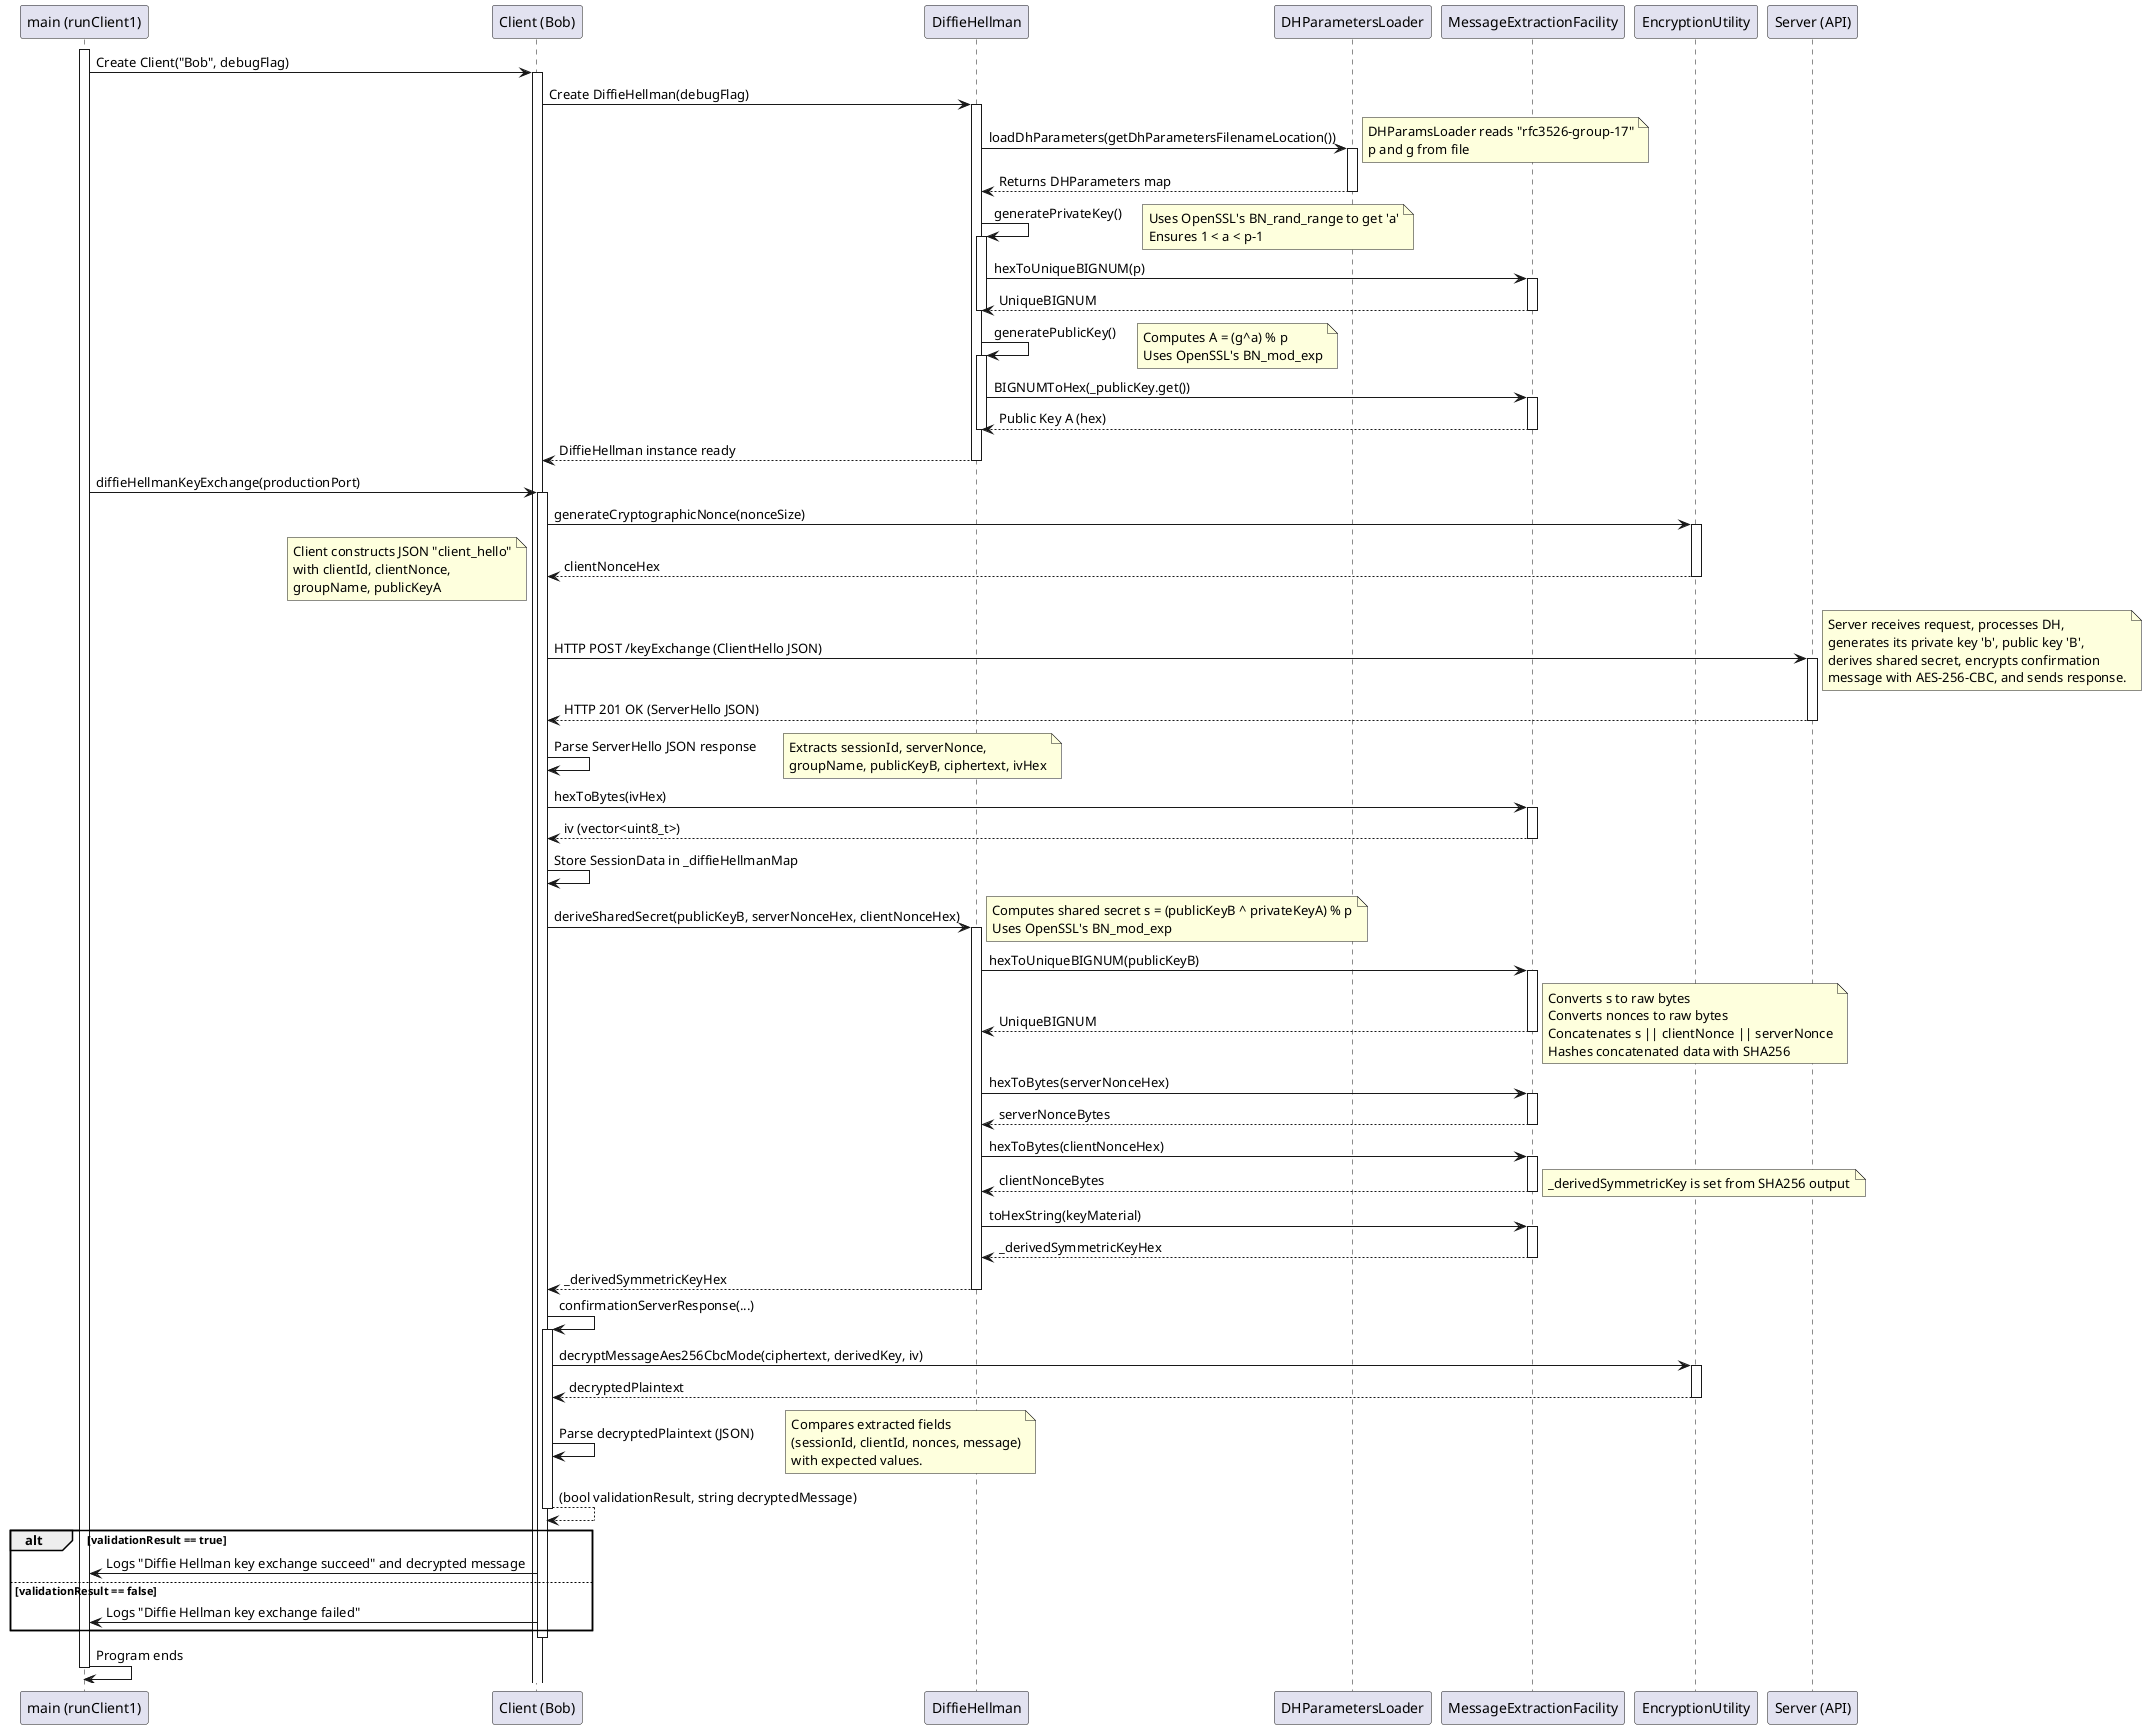 @startuml

participant "main (runClient1)" as Main
participant "Client (Bob)" as Client
participant "DiffieHellman" as DH
participant "DHParametersLoader" as DHLoader
participant "MessageExtractionFacility" as MEF
participant "EncryptionUtility" as EU
participant "Server (API)" as Server

activate Main

Main -> Client : Create Client("Bob", debugFlag)
activate Client

Client -> DH : Create DiffieHellman(debugFlag)
activate DH
    DH -> DHLoader : loadDhParameters(getDhParametersFilenameLocation())
    activate DHLoader
        note right
            DHParamsLoader reads "rfc3526-group-17"
            p and g from file
        end note
    DHLoader --> DH : Returns DHParameters map
    deactivate DHLoader

    DH -> DH : generatePrivateKey()
    activate DH
        note right
            Uses OpenSSL's BN_rand_range to get 'a'
            Ensures 1 < a < p-1
        end note
        DH -> MEF : hexToUniqueBIGNUM(p)
        activate MEF
        MEF --> DH : UniqueBIGNUM
        deactivate MEF
    deactivate DH

    DH -> DH : generatePublicKey()
    activate DH
        note right
            Computes A = (g^a) % p
            Uses OpenSSL's BN_mod_exp
        end note
        DH -> MEF : BIGNUMToHex(_publicKey.get())
        activate MEF
        MEF --> DH : Public Key A (hex)
        deactivate MEF
    deactivate DH
DH --> Client : DiffieHellman instance ready
deactivate DH

Main -> Client : diffieHellmanKeyExchange(productionPort)
activate Client
    Client -> EU : generateCryptographicNonce(nonceSize)
    activate EU
    EU --> Client : clientNonceHex
    deactivate EU

    note left
        Client constructs JSON "client_hello"
        with clientId, clientNonce,
        groupName, publicKeyA
    end note

    Client -> Server : HTTP POST /keyExchange (ClientHello JSON)
    activate Server
    note right
        Server receives request, processes DH,
        generates its private key 'b', public key 'B',
        derives shared secret, encrypts confirmation
        message with AES-256-CBC, and sends response.
    end note
    Server --> Client : HTTP 201 OK (ServerHello JSON)
    deactivate Server

    Client -> Client : Parse ServerHello JSON response
    note right
        Extracts sessionId, serverNonce,
        groupName, publicKeyB, ciphertext, ivHex
    end note

    Client -> MEF : hexToBytes(ivHex)
    activate MEF
    MEF --> Client : iv (vector<uint8_t>)
    deactivate MEF

    Client -> Client : Store SessionData in _diffieHellmanMap
    Client -> DH : deriveSharedSecret(publicKeyB, serverNonceHex, clientNonceHex)
    activate DH
        note right
            Computes shared secret s = (publicKeyB ^ privateKeyA) % p
            Uses OpenSSL's BN_mod_exp
        end note
        DH -> MEF : hexToUniqueBIGNUM(publicKeyB)
        activate MEF
        MEF --> DH : UniqueBIGNUM
        deactivate MEF

        note right
            Converts s to raw bytes
            Converts nonces to raw bytes
            Concatenates s || clientNonce || serverNonce
            Hashes concatenated data with SHA256
        end note
        DH -> MEF : hexToBytes(serverNonceHex)
        activate MEF
        MEF --> DH : serverNonceBytes
        deactivate MEF

        DH -> MEF : hexToBytes(clientNonceHex)
        activate MEF
        MEF --> DH : clientNonceBytes
        deactivate MEF

        note right
            _derivedSymmetricKey is set from SHA256 output
        end note
        DH -> MEF : toHexString(keyMaterial)
        activate MEF
        MEF --> DH : _derivedSymmetricKeyHex
        deactivate MEF
    DH --> Client : _derivedSymmetricKeyHex
    deactivate DH

    Client -> Client : confirmationServerResponse(...)
    activate Client
        Client -> EU : decryptMessageAes256CbcMode(ciphertext, derivedKey, iv)
        activate EU
        EU --> Client : decryptedPlaintext
        deactivate EU

        Client -> Client : Parse decryptedPlaintext (JSON)
        note right
            Compares extracted fields
            (sessionId, clientId, nonces, message)
            with expected values.
        end note
    Client --> Client : (bool validationResult, string decryptedMessage)
    deactivate Client

    alt validationResult == true
        Client -> Main : Logs "Diffie Hellman key exchange succeed" and decrypted message
    else validationResult == false
        Client -> Main : Logs "Diffie Hellman key exchange failed"
    end
deactivate Client

Main -> Main : Program ends
deactivate Main

@enduml